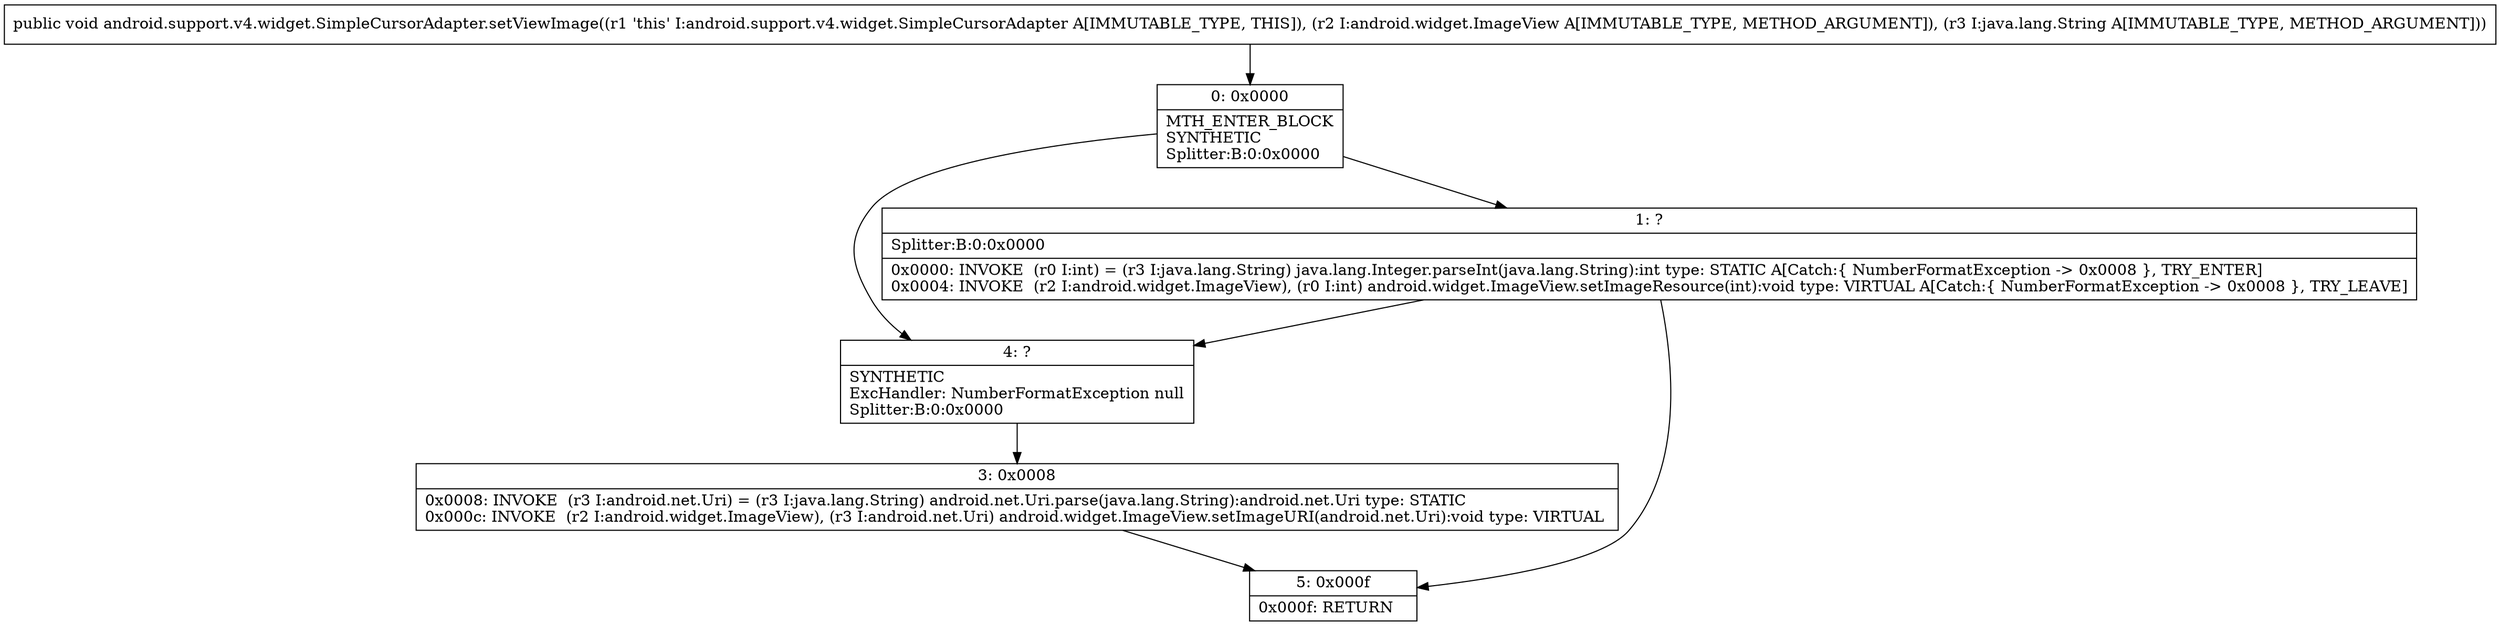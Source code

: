 digraph "CFG forandroid.support.v4.widget.SimpleCursorAdapter.setViewImage(Landroid\/widget\/ImageView;Ljava\/lang\/String;)V" {
Node_0 [shape=record,label="{0\:\ 0x0000|MTH_ENTER_BLOCK\lSYNTHETIC\lSplitter:B:0:0x0000\l}"];
Node_1 [shape=record,label="{1\:\ ?|Splitter:B:0:0x0000\l|0x0000: INVOKE  (r0 I:int) = (r3 I:java.lang.String) java.lang.Integer.parseInt(java.lang.String):int type: STATIC A[Catch:\{ NumberFormatException \-\> 0x0008 \}, TRY_ENTER]\l0x0004: INVOKE  (r2 I:android.widget.ImageView), (r0 I:int) android.widget.ImageView.setImageResource(int):void type: VIRTUAL A[Catch:\{ NumberFormatException \-\> 0x0008 \}, TRY_LEAVE]\l}"];
Node_3 [shape=record,label="{3\:\ 0x0008|0x0008: INVOKE  (r3 I:android.net.Uri) = (r3 I:java.lang.String) android.net.Uri.parse(java.lang.String):android.net.Uri type: STATIC \l0x000c: INVOKE  (r2 I:android.widget.ImageView), (r3 I:android.net.Uri) android.widget.ImageView.setImageURI(android.net.Uri):void type: VIRTUAL \l}"];
Node_4 [shape=record,label="{4\:\ ?|SYNTHETIC\lExcHandler: NumberFormatException null\lSplitter:B:0:0x0000\l}"];
Node_5 [shape=record,label="{5\:\ 0x000f|0x000f: RETURN   \l}"];
MethodNode[shape=record,label="{public void android.support.v4.widget.SimpleCursorAdapter.setViewImage((r1 'this' I:android.support.v4.widget.SimpleCursorAdapter A[IMMUTABLE_TYPE, THIS]), (r2 I:android.widget.ImageView A[IMMUTABLE_TYPE, METHOD_ARGUMENT]), (r3 I:java.lang.String A[IMMUTABLE_TYPE, METHOD_ARGUMENT])) }"];
MethodNode -> Node_0;
Node_0 -> Node_1;
Node_0 -> Node_4;
Node_1 -> Node_4;
Node_1 -> Node_5;
Node_3 -> Node_5;
Node_4 -> Node_3;
}


